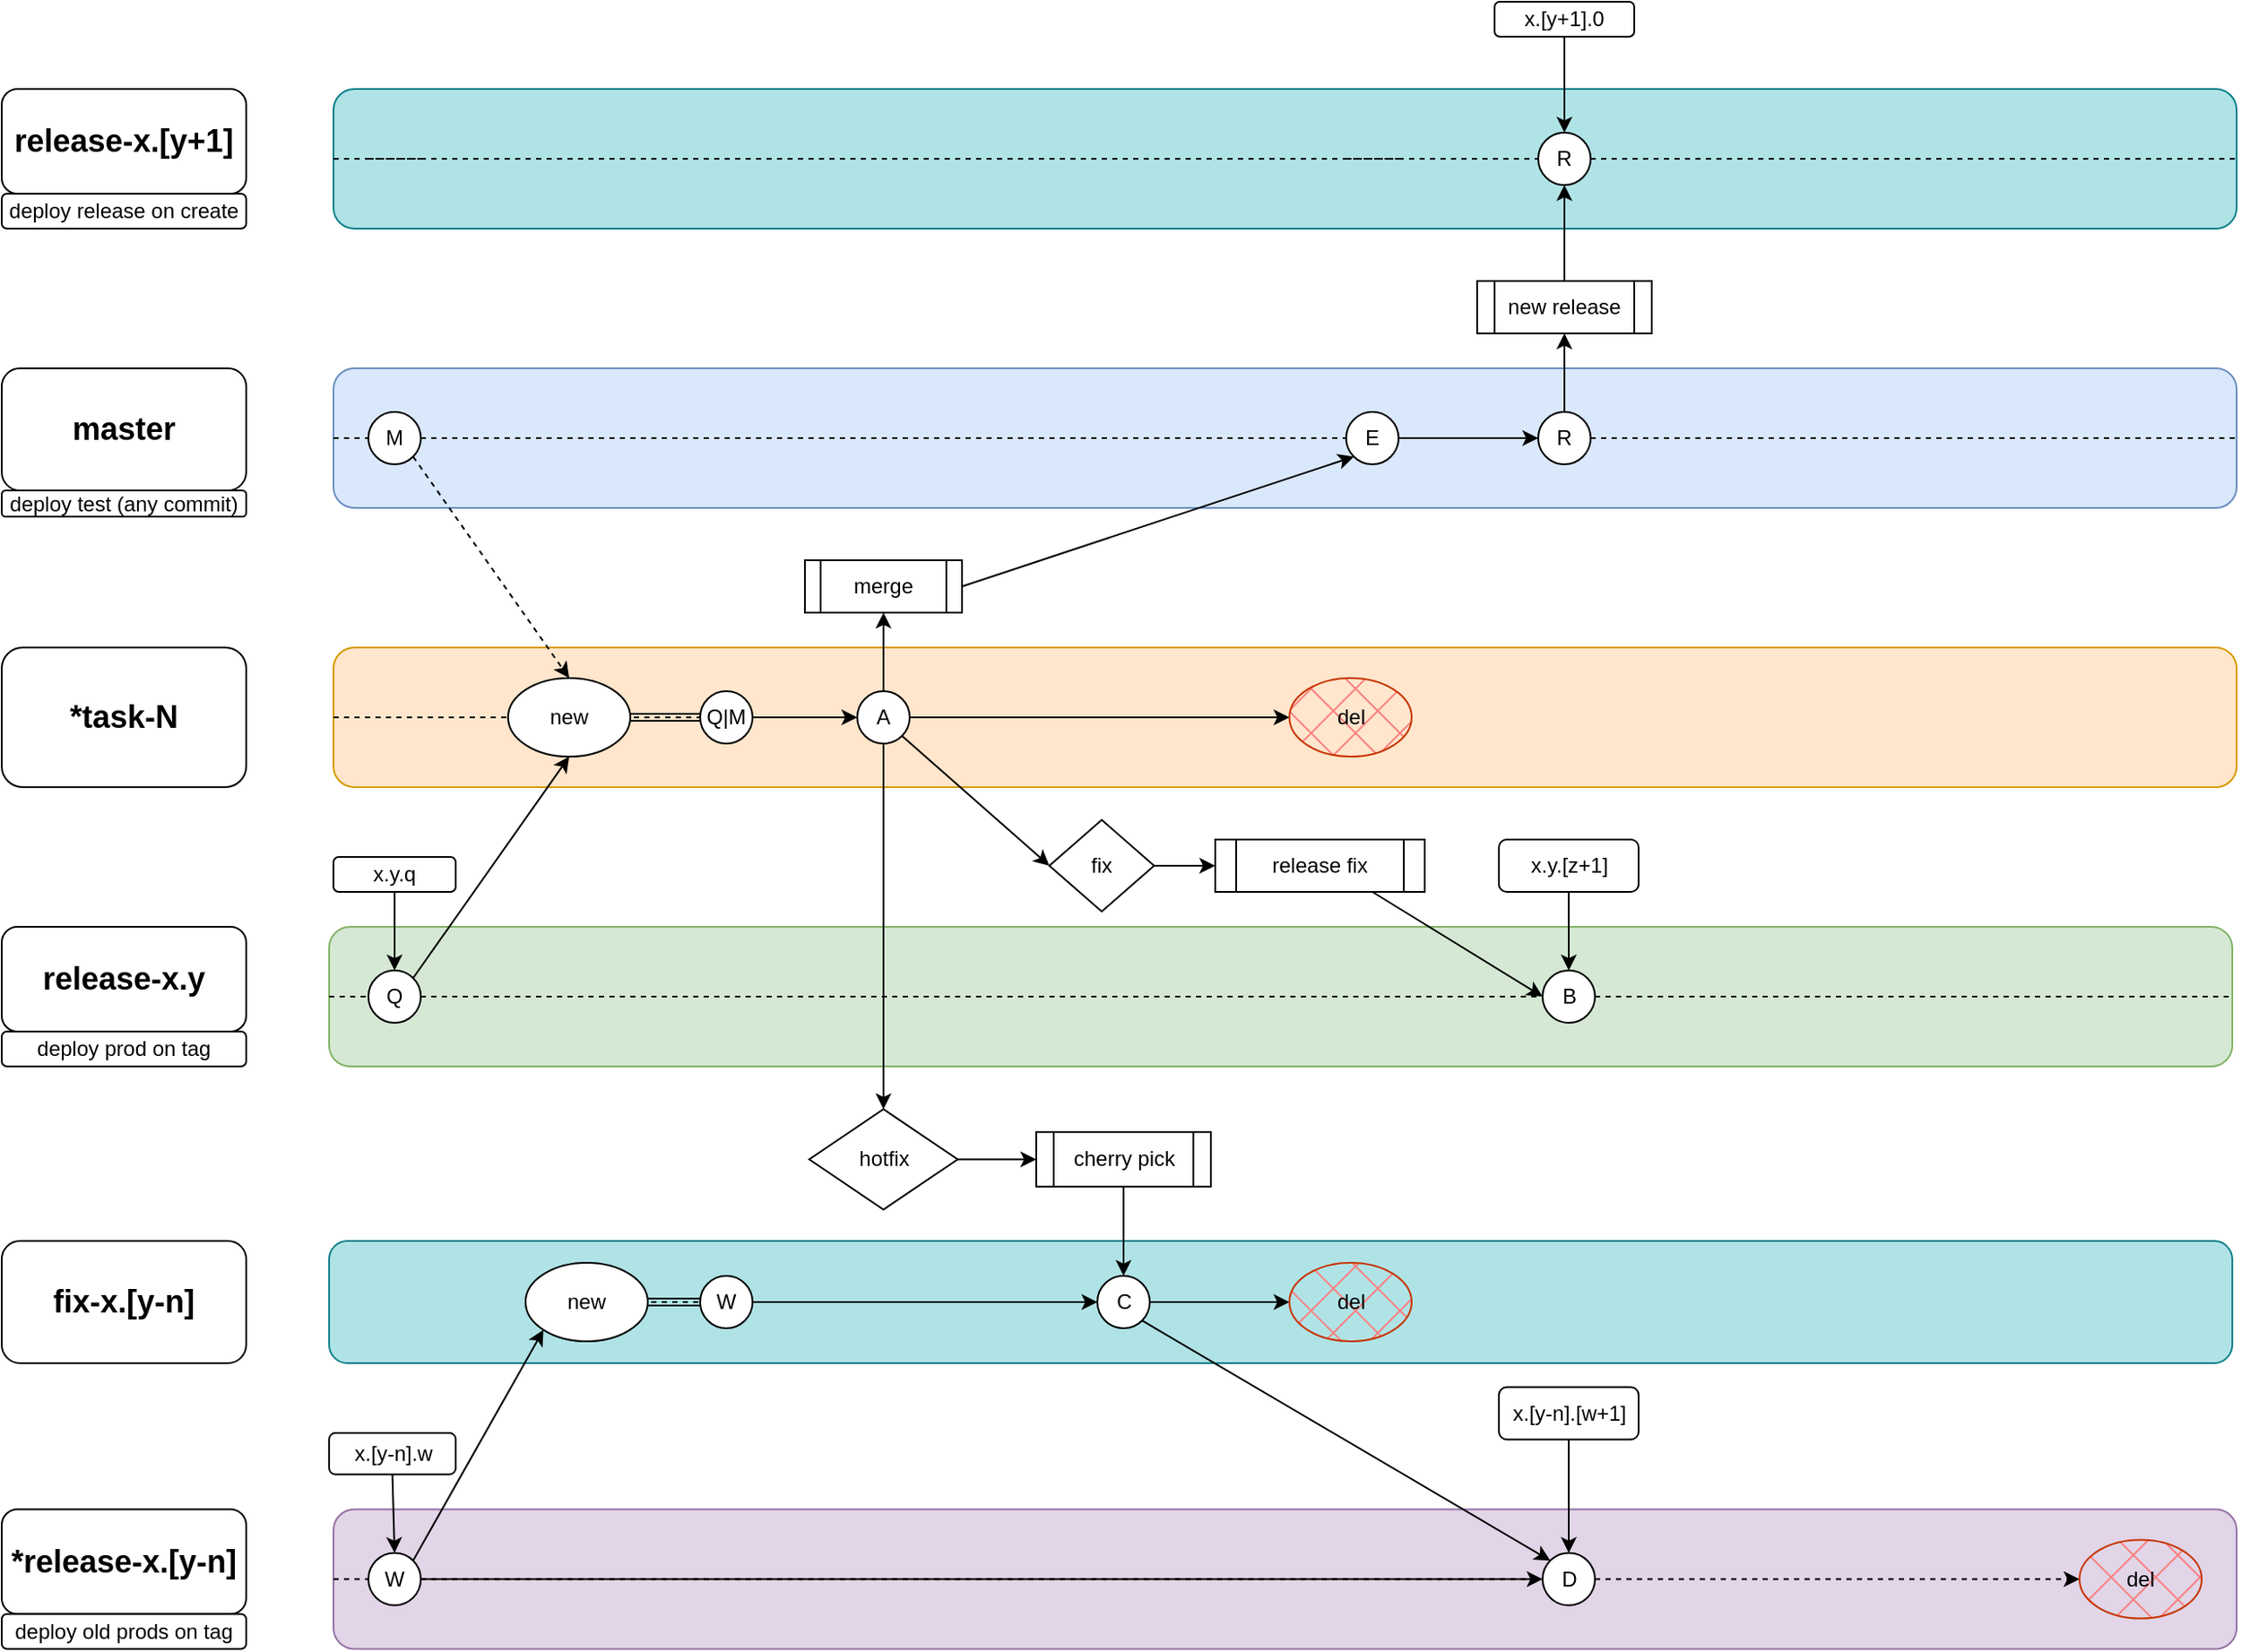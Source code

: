 <mxfile version="25.0.3">
  <diagram name="Страница — 1" id="oBCWE1gwKsoiFBKlAs1y">
    <mxGraphModel dx="2261" dy="1911" grid="1" gridSize="10" guides="1" tooltips="1" connect="1" arrows="1" fold="1" page="1" pageScale="1" pageWidth="827" pageHeight="1169" math="0" shadow="0">
      <root>
        <mxCell id="0" />
        <mxCell id="1" parent="0" />
        <mxCell id="iaNGk2XYDdVEJVMVyS7h-15" value="" style="rounded=1;whiteSpace=wrap;html=1;fillColor=#e1d5e7;strokeColor=#9673a6;" parent="1" vertex="1">
          <mxGeometry x="60" y="813.75" width="1090" height="80" as="geometry" />
        </mxCell>
        <mxCell id="iaNGk2XYDdVEJVMVyS7h-1" value="" style="rounded=1;whiteSpace=wrap;html=1;fillColor=#dae8fc;strokeColor=#6c8ebf;" parent="1" vertex="1">
          <mxGeometry x="60" y="160" width="1090" height="80" as="geometry" />
        </mxCell>
        <mxCell id="iaNGk2XYDdVEJVMVyS7h-2" value="&lt;h2&gt;master&lt;/h2&gt;" style="rounded=1;whiteSpace=wrap;html=1;" parent="1" vertex="1">
          <mxGeometry x="-130" y="160" width="140" height="70" as="geometry" />
        </mxCell>
        <mxCell id="iaNGk2XYDdVEJVMVyS7h-3" value="" style="rounded=1;whiteSpace=wrap;html=1;fillColor=#d5e8d4;strokeColor=#82b366;" parent="1" vertex="1">
          <mxGeometry x="57.5" y="480" width="1090" height="80" as="geometry" />
        </mxCell>
        <mxCell id="iaNGk2XYDdVEJVMVyS7h-4" value="&lt;h2&gt;release-x.y&lt;/h2&gt;" style="rounded=1;whiteSpace=wrap;html=1;" parent="1" vertex="1">
          <mxGeometry x="-130" y="480" width="140" height="60" as="geometry" />
        </mxCell>
        <mxCell id="iaNGk2XYDdVEJVMVyS7h-5" value="" style="rounded=1;whiteSpace=wrap;html=1;fillColor=#ffe6cc;strokeColor=#d79b00;" parent="1" vertex="1">
          <mxGeometry x="60" y="320" width="1090" height="80" as="geometry" />
        </mxCell>
        <mxCell id="iaNGk2XYDdVEJVMVyS7h-6" value="&lt;h2&gt;*task-N&lt;/h2&gt;" style="rounded=1;whiteSpace=wrap;html=1;" parent="1" vertex="1">
          <mxGeometry x="-130" y="320" width="140" height="80" as="geometry" />
        </mxCell>
        <mxCell id="iaNGk2XYDdVEJVMVyS7h-13" value="x.y.q" style="rounded=1;whiteSpace=wrap;html=1;" parent="1" vertex="1">
          <mxGeometry x="60" y="440" width="70" height="20" as="geometry" />
        </mxCell>
        <mxCell id="iaNGk2XYDdVEJVMVyS7h-14" value="" style="endArrow=classic;html=1;rounded=0;exitX=0.5;exitY=1;exitDx=0;exitDy=0;entryX=0.5;entryY=0;entryDx=0;entryDy=0;" parent="1" source="iaNGk2XYDdVEJVMVyS7h-13" target="iaNGk2XYDdVEJVMVyS7h-8" edge="1">
          <mxGeometry width="50" height="50" relative="1" as="geometry">
            <mxPoint x="95" y="370" as="sourcePoint" />
            <mxPoint x="95" y="420" as="targetPoint" />
          </mxGeometry>
        </mxCell>
        <mxCell id="iaNGk2XYDdVEJVMVyS7h-16" value="&lt;h2&gt;*release-x.[y-n]&lt;/h2&gt;" style="rounded=1;whiteSpace=wrap;html=1;" parent="1" vertex="1">
          <mxGeometry x="-130" y="813.75" width="140" height="60" as="geometry" />
        </mxCell>
        <mxCell id="iaNGk2XYDdVEJVMVyS7h-18" value="x.[y-n]&lt;span style=&quot;background-color: initial;&quot;&gt;.w&lt;/span&gt;" style="rounded=1;whiteSpace=wrap;html=1;" parent="1" vertex="1">
          <mxGeometry x="57.5" y="770" width="72.5" height="23.75" as="geometry" />
        </mxCell>
        <mxCell id="iaNGk2XYDdVEJVMVyS7h-19" value="" style="endArrow=classic;html=1;rounded=0;exitX=0.5;exitY=1;exitDx=0;exitDy=0;entryX=0.5;entryY=0;entryDx=0;entryDy=0;" parent="1" source="iaNGk2XYDdVEJVMVyS7h-18" target="iaNGk2XYDdVEJVMVyS7h-17" edge="1">
          <mxGeometry width="50" height="50" relative="1" as="geometry">
            <mxPoint x="95" y="793.75" as="sourcePoint" />
            <mxPoint x="95" y="843.75" as="targetPoint" />
          </mxGeometry>
        </mxCell>
        <mxCell id="iaNGk2XYDdVEJVMVyS7h-26" value="" style="endArrow=classic;html=1;rounded=0;exitX=1;exitY=0.5;exitDx=0;exitDy=0;entryX=0;entryY=0.5;entryDx=0;entryDy=0;" parent="1" source="iaNGk2XYDdVEJVMVyS7h-12" target="iaNGk2XYDdVEJVMVyS7h-24" edge="1">
          <mxGeometry width="50" height="50" relative="1" as="geometry">
            <mxPoint x="460" y="660" as="sourcePoint" />
            <mxPoint x="510" y="610" as="targetPoint" />
          </mxGeometry>
        </mxCell>
        <mxCell id="iaNGk2XYDdVEJVMVyS7h-29" value="x.y.[z+1]" style="rounded=1;whiteSpace=wrap;html=1;" parent="1" vertex="1">
          <mxGeometry x="727.5" y="430" width="80" height="30" as="geometry" />
        </mxCell>
        <mxCell id="iaNGk2XYDdVEJVMVyS7h-30" value="" style="endArrow=classic;html=1;rounded=0;exitX=0.5;exitY=1;exitDx=0;exitDy=0;entryX=0.5;entryY=0;entryDx=0;entryDy=0;" parent="1" source="iaNGk2XYDdVEJVMVyS7h-29" target="iaNGk2XYDdVEJVMVyS7h-9" edge="1">
          <mxGeometry width="50" height="50" relative="1" as="geometry">
            <mxPoint x="545" y="660" as="sourcePoint" />
            <mxPoint x="595" y="610" as="targetPoint" />
          </mxGeometry>
        </mxCell>
        <mxCell id="iaNGk2XYDdVEJVMVyS7h-31" value="" style="endArrow=none;dashed=1;html=1;rounded=0;exitX=0;exitY=0.5;exitDx=0;exitDy=0;entryX=1;entryY=0.5;entryDx=0;entryDy=0;" parent="1" source="iaNGk2XYDdVEJVMVyS7h-63" target="iaNGk2XYDdVEJVMVyS7h-1" edge="1">
          <mxGeometry width="50" height="50" relative="1" as="geometry">
            <mxPoint x="460" y="420" as="sourcePoint" />
            <mxPoint x="510" y="370" as="targetPoint" />
          </mxGeometry>
        </mxCell>
        <mxCell id="iaNGk2XYDdVEJVMVyS7h-32" value="" style="endArrow=none;dashed=1;html=1;rounded=0;exitX=0;exitY=0.5;exitDx=0;exitDy=0;entryX=1;entryY=0.5;entryDx=0;entryDy=0;" parent="1" source="iaNGk2XYDdVEJVMVyS7h-1" target="iaNGk2XYDdVEJVMVyS7h-7" edge="1">
          <mxGeometry width="50" height="50" relative="1" as="geometry">
            <mxPoint x="60" y="200" as="sourcePoint" />
            <mxPoint x="1150" y="200" as="targetPoint" />
          </mxGeometry>
        </mxCell>
        <mxCell id="iaNGk2XYDdVEJVMVyS7h-37" value="" style="endArrow=none;dashed=1;html=1;rounded=0;exitX=0;exitY=0.5;exitDx=0;exitDy=0;entryX=1;entryY=0.5;entryDx=0;entryDy=0;" parent="1" source="iaNGk2XYDdVEJVMVyS7h-7" target="iaNGk2XYDdVEJVMVyS7h-23" edge="1">
          <mxGeometry width="50" height="50" relative="1" as="geometry">
            <mxPoint x="80" y="200" as="sourcePoint" />
            <mxPoint x="1150" y="200" as="targetPoint" />
          </mxGeometry>
        </mxCell>
        <mxCell id="iaNGk2XYDdVEJVMVyS7h-39" value="cherry pick" style="shape=process;whiteSpace=wrap;html=1;backgroundOutline=1;" parent="1" vertex="1">
          <mxGeometry x="462.5" y="597.62" width="100" height="31.25" as="geometry" />
        </mxCell>
        <mxCell id="IDo8giDAqHnxsnsfCkda-28" style="edgeStyle=orthogonalEdgeStyle;rounded=0;orthogonalLoop=1;jettySize=auto;html=1;exitX=1;exitY=0.5;exitDx=0;exitDy=0;entryX=0;entryY=0.5;entryDx=0;entryDy=0;" edge="1" parent="1" source="iaNGk2XYDdVEJVMVyS7h-41" target="iaNGk2XYDdVEJVMVyS7h-39">
          <mxGeometry relative="1" as="geometry" />
        </mxCell>
        <mxCell id="iaNGk2XYDdVEJVMVyS7h-41" value="hotfix" style="rhombus;whiteSpace=wrap;html=1;" parent="1" vertex="1">
          <mxGeometry x="332.5" y="584.5" width="85" height="57.5" as="geometry" />
        </mxCell>
        <mxCell id="iaNGk2XYDdVEJVMVyS7h-43" value="" style="endArrow=classic;html=1;rounded=0;exitX=1;exitY=0.5;exitDx=0;exitDy=0;entryX=0;entryY=0.5;entryDx=0;entryDy=0;" parent="1" source="iaNGk2XYDdVEJVMVyS7h-23" target="iaNGk2XYDdVEJVMVyS7h-63" edge="1">
          <mxGeometry width="50" height="50" relative="1" as="geometry">
            <mxPoint x="920" y="460" as="sourcePoint" />
            <mxPoint x="970" y="410" as="targetPoint" />
          </mxGeometry>
        </mxCell>
        <mxCell id="iaNGk2XYDdVEJVMVyS7h-7" value="M" style="ellipse;whiteSpace=wrap;html=1;aspect=fixed;" parent="1" vertex="1">
          <mxGeometry x="80" y="185" width="30" height="30" as="geometry" />
        </mxCell>
        <mxCell id="iaNGk2XYDdVEJVMVyS7h-25" value="" style="endArrow=none;dashed=1;html=1;rounded=0;exitX=0;exitY=0.5;exitDx=0;exitDy=0;entryX=1;entryY=0.5;entryDx=0;entryDy=0;" parent="1" source="iaNGk2XYDdVEJVMVyS7h-12" target="iaNGk2XYDdVEJVMVyS7h-24" edge="1">
          <mxGeometry width="50" height="50" relative="1" as="geometry">
            <mxPoint x="60" y="360" as="sourcePoint" />
            <mxPoint x="1150" y="360" as="targetPoint" />
          </mxGeometry>
        </mxCell>
        <mxCell id="IDo8giDAqHnxsnsfCkda-46" style="edgeStyle=orthogonalEdgeStyle;rounded=0;orthogonalLoop=1;jettySize=auto;html=1;exitX=1;exitY=0.5;exitDx=0;exitDy=0;entryX=0;entryY=0.5;entryDx=0;entryDy=0;" edge="1" parent="1" source="iaNGk2XYDdVEJVMVyS7h-24" target="IDo8giDAqHnxsnsfCkda-44">
          <mxGeometry relative="1" as="geometry" />
        </mxCell>
        <mxCell id="iaNGk2XYDdVEJVMVyS7h-24" value="A" style="ellipse;whiteSpace=wrap;html=1;aspect=fixed;" parent="1" vertex="1">
          <mxGeometry x="360" y="345" width="30" height="30" as="geometry" />
        </mxCell>
        <mxCell id="iaNGk2XYDdVEJVMVyS7h-46" value="" style="endArrow=none;dashed=1;html=1;rounded=0;exitX=0;exitY=0.5;exitDx=0;exitDy=0;entryX=1;entryY=0.5;entryDx=0;entryDy=0;" parent="1" source="iaNGk2XYDdVEJVMVyS7h-15" target="iaNGk2XYDdVEJVMVyS7h-17" edge="1">
          <mxGeometry width="50" height="50" relative="1" as="geometry">
            <mxPoint x="60" y="853.75" as="sourcePoint" />
            <mxPoint x="1150" y="853.75" as="targetPoint" />
          </mxGeometry>
        </mxCell>
        <mxCell id="iaNGk2XYDdVEJVMVyS7h-48" value="x.[y-n].[w+1]" style="rounded=1;whiteSpace=wrap;html=1;" parent="1" vertex="1">
          <mxGeometry x="727.5" y="743.75" width="80" height="30" as="geometry" />
        </mxCell>
        <mxCell id="iaNGk2XYDdVEJVMVyS7h-49" value="" style="endArrow=none;dashed=1;html=1;rounded=0;exitX=0;exitY=0.5;exitDx=0;exitDy=0;entryX=1;entryY=0.5;entryDx=0;entryDy=0;" parent="1" source="iaNGk2XYDdVEJVMVyS7h-17" target="iaNGk2XYDdVEJVMVyS7h-22" edge="1">
          <mxGeometry width="50" height="50" relative="1" as="geometry">
            <mxPoint x="80" y="853.75" as="sourcePoint" />
            <mxPoint x="1150" y="853.75" as="targetPoint" />
          </mxGeometry>
        </mxCell>
        <mxCell id="IDo8giDAqHnxsnsfCkda-49" style="edgeStyle=orthogonalEdgeStyle;rounded=0;orthogonalLoop=1;jettySize=auto;html=1;exitX=1;exitY=0.5;exitDx=0;exitDy=0;entryX=0;entryY=0.5;entryDx=0;entryDy=0;dashed=1;" edge="1" parent="1" source="iaNGk2XYDdVEJVMVyS7h-22" target="IDo8giDAqHnxsnsfCkda-48">
          <mxGeometry relative="1" as="geometry" />
        </mxCell>
        <mxCell id="iaNGk2XYDdVEJVMVyS7h-22" value="D" style="ellipse;whiteSpace=wrap;html=1;aspect=fixed;" parent="1" vertex="1">
          <mxGeometry x="752.5" y="838.75" width="30" height="30" as="geometry" />
        </mxCell>
        <mxCell id="iaNGk2XYDdVEJVMVyS7h-50" value="" style="endArrow=classic;html=1;rounded=0;exitX=0.5;exitY=1;exitDx=0;exitDy=0;entryX=0.5;entryY=0;entryDx=0;entryDy=0;" parent="1" source="iaNGk2XYDdVEJVMVyS7h-48" target="iaNGk2XYDdVEJVMVyS7h-22" edge="1">
          <mxGeometry width="50" height="50" relative="1" as="geometry">
            <mxPoint x="530" y="723.75" as="sourcePoint" />
            <mxPoint x="580" y="673.75" as="targetPoint" />
          </mxGeometry>
        </mxCell>
        <mxCell id="iaNGk2XYDdVEJVMVyS7h-51" value="" style="endArrow=classic;html=1;rounded=0;exitX=1;exitY=0.5;exitDx=0;exitDy=0;entryX=0;entryY=0.5;entryDx=0;entryDy=0;" parent="1" source="iaNGk2XYDdVEJVMVyS7h-17" target="iaNGk2XYDdVEJVMVyS7h-22" edge="1">
          <mxGeometry width="50" height="50" relative="1" as="geometry">
            <mxPoint x="460" y="723.75" as="sourcePoint" />
            <mxPoint x="510" y="673.75" as="targetPoint" />
          </mxGeometry>
        </mxCell>
        <mxCell id="iaNGk2XYDdVEJVMVyS7h-52" value="" style="endArrow=none;dashed=1;html=1;rounded=0;exitX=0;exitY=0.5;exitDx=0;exitDy=0;entryX=1;entryY=0.5;entryDx=0;entryDy=0;" parent="1" source="iaNGk2XYDdVEJVMVyS7h-9" target="iaNGk2XYDdVEJVMVyS7h-3" edge="1">
          <mxGeometry width="50" height="50" relative="1" as="geometry">
            <mxPoint x="520" y="600" as="sourcePoint" />
            <mxPoint x="570" y="550" as="targetPoint" />
          </mxGeometry>
        </mxCell>
        <mxCell id="iaNGk2XYDdVEJVMVyS7h-53" value="" style="endArrow=none;dashed=1;html=1;rounded=0;exitX=0;exitY=0.5;exitDx=0;exitDy=0;entryX=1;entryY=0.5;entryDx=0;entryDy=0;" parent="1" source="iaNGk2XYDdVEJVMVyS7h-3" target="iaNGk2XYDdVEJVMVyS7h-8" edge="1">
          <mxGeometry width="50" height="50" relative="1" as="geometry">
            <mxPoint x="60" y="520" as="sourcePoint" />
            <mxPoint x="1150" y="520" as="targetPoint" />
          </mxGeometry>
        </mxCell>
        <mxCell id="iaNGk2XYDdVEJVMVyS7h-54" value="" style="endArrow=none;dashed=1;html=1;rounded=0;exitX=0;exitY=0.5;exitDx=0;exitDy=0;entryX=1;entryY=0.5;entryDx=0;entryDy=0;" parent="1" source="iaNGk2XYDdVEJVMVyS7h-8" target="iaNGk2XYDdVEJVMVyS7h-9" edge="1">
          <mxGeometry width="50" height="50" relative="1" as="geometry">
            <mxPoint x="80" y="520" as="sourcePoint" />
            <mxPoint x="1150" y="520" as="targetPoint" />
          </mxGeometry>
        </mxCell>
        <mxCell id="iaNGk2XYDdVEJVMVyS7h-8" value="Q" style="ellipse;whiteSpace=wrap;html=1;aspect=fixed;" parent="1" vertex="1">
          <mxGeometry x="80" y="505" width="30" height="30" as="geometry" />
        </mxCell>
        <mxCell id="iaNGk2XYDdVEJVMVyS7h-9" value="B" style="ellipse;whiteSpace=wrap;html=1;aspect=fixed;" parent="1" vertex="1">
          <mxGeometry x="752.5" y="505" width="30" height="30" as="geometry" />
        </mxCell>
        <mxCell id="iaNGk2XYDdVEJVMVyS7h-17" value="W" style="ellipse;whiteSpace=wrap;html=1;aspect=fixed;" parent="1" vertex="1">
          <mxGeometry x="80" y="838.75" width="30" height="30" as="geometry" />
        </mxCell>
        <mxCell id="iaNGk2XYDdVEJVMVyS7h-55" value="" style="rounded=1;whiteSpace=wrap;html=1;fillColor=#b0e3e6;strokeColor=#0e8088;" parent="1" vertex="1">
          <mxGeometry x="60" width="1090" height="80" as="geometry" />
        </mxCell>
        <mxCell id="iaNGk2XYDdVEJVMVyS7h-56" value="&lt;h2&gt;release-x.[y+1]&lt;/h2&gt;" style="rounded=1;whiteSpace=wrap;html=1;" parent="1" vertex="1">
          <mxGeometry x="-130" width="140" height="60" as="geometry" />
        </mxCell>
        <mxCell id="iaNGk2XYDdVEJVMVyS7h-57" value="" style="endArrow=none;dashed=1;html=1;rounded=0;exitX=0;exitY=0.5;exitDx=0;exitDy=0;entryX=1;entryY=0.5;entryDx=0;entryDy=0;" parent="1" source="iaNGk2XYDdVEJVMVyS7h-62" target="iaNGk2XYDdVEJVMVyS7h-55" edge="1">
          <mxGeometry width="50" height="50" relative="1" as="geometry">
            <mxPoint x="640" y="40" as="sourcePoint" />
            <mxPoint x="510" y="210" as="targetPoint" />
          </mxGeometry>
        </mxCell>
        <mxCell id="iaNGk2XYDdVEJVMVyS7h-58" value="" style="endArrow=none;dashed=1;html=1;rounded=0;exitX=0;exitY=0.5;exitDx=0;exitDy=0;entryX=1;entryY=0.5;entryDx=0;entryDy=0;" parent="1" source="iaNGk2XYDdVEJVMVyS7h-55" edge="1">
          <mxGeometry width="50" height="50" relative="1" as="geometry">
            <mxPoint x="60" y="40" as="sourcePoint" />
            <mxPoint x="110" y="40" as="targetPoint" />
          </mxGeometry>
        </mxCell>
        <mxCell id="iaNGk2XYDdVEJVMVyS7h-59" value="" style="endArrow=none;dashed=1;html=1;rounded=0;exitX=0;exitY=0.5;exitDx=0;exitDy=0;entryX=1;entryY=0.5;entryDx=0;entryDy=0;" parent="1" edge="1">
          <mxGeometry width="50" height="50" relative="1" as="geometry">
            <mxPoint x="80" y="40" as="sourcePoint" />
            <mxPoint x="670" y="40" as="targetPoint" />
          </mxGeometry>
        </mxCell>
        <mxCell id="iaNGk2XYDdVEJVMVyS7h-64" value="" style="endArrow=none;dashed=1;html=1;rounded=0;exitX=0;exitY=0.5;exitDx=0;exitDy=0;entryX=1;entryY=0.5;entryDx=0;entryDy=0;" parent="1" source="iaNGk2XYDdVEJVMVyS7h-23" target="iaNGk2XYDdVEJVMVyS7h-63" edge="1">
          <mxGeometry width="50" height="50" relative="1" as="geometry">
            <mxPoint x="640" y="200" as="sourcePoint" />
            <mxPoint x="1150" y="200" as="targetPoint" />
          </mxGeometry>
        </mxCell>
        <mxCell id="iaNGk2XYDdVEJVMVyS7h-63" value="R" style="ellipse;whiteSpace=wrap;html=1;aspect=fixed;" parent="1" vertex="1">
          <mxGeometry x="750" y="185" width="30" height="30" as="geometry" />
        </mxCell>
        <mxCell id="iaNGk2XYDdVEJVMVyS7h-23" value="E" style="ellipse;whiteSpace=wrap;html=1;aspect=fixed;" parent="1" vertex="1">
          <mxGeometry x="640" y="185" width="30" height="30" as="geometry" />
        </mxCell>
        <mxCell id="iaNGk2XYDdVEJVMVyS7h-66" value="new release" style="shape=process;whiteSpace=wrap;html=1;backgroundOutline=1;" parent="1" vertex="1">
          <mxGeometry x="715" y="110" width="100" height="30" as="geometry" />
        </mxCell>
        <mxCell id="iaNGk2XYDdVEJVMVyS7h-67" value="" style="endArrow=classic;html=1;rounded=0;exitX=0.5;exitY=0;exitDx=0;exitDy=0;entryX=0.5;entryY=1;entryDx=0;entryDy=0;" parent="1" source="iaNGk2XYDdVEJVMVyS7h-63" target="iaNGk2XYDdVEJVMVyS7h-66" edge="1">
          <mxGeometry width="50" height="50" relative="1" as="geometry">
            <mxPoint x="570" y="200" as="sourcePoint" />
            <mxPoint x="620" y="150" as="targetPoint" />
          </mxGeometry>
        </mxCell>
        <mxCell id="iaNGk2XYDdVEJVMVyS7h-68" value="" style="endArrow=classic;html=1;rounded=0;entryX=0.5;entryY=1;entryDx=0;entryDy=0;exitX=0.5;exitY=0;exitDx=0;exitDy=0;" parent="1" source="iaNGk2XYDdVEJVMVyS7h-66" target="iaNGk2XYDdVEJVMVyS7h-62" edge="1">
          <mxGeometry width="50" height="50" relative="1" as="geometry">
            <mxPoint x="570" y="200" as="sourcePoint" />
            <mxPoint x="620" y="150" as="targetPoint" />
          </mxGeometry>
        </mxCell>
        <mxCell id="iaNGk2XYDdVEJVMVyS7h-69" value="" style="endArrow=none;dashed=1;html=1;rounded=0;exitX=0;exitY=0.5;exitDx=0;exitDy=0;entryX=1;entryY=0.5;entryDx=0;entryDy=0;" parent="1" target="iaNGk2XYDdVEJVMVyS7h-62" edge="1">
          <mxGeometry width="50" height="50" relative="1" as="geometry">
            <mxPoint x="640" y="40" as="sourcePoint" />
            <mxPoint x="1150" y="40" as="targetPoint" />
          </mxGeometry>
        </mxCell>
        <mxCell id="iaNGk2XYDdVEJVMVyS7h-62" value="R" style="ellipse;whiteSpace=wrap;html=1;aspect=fixed;" parent="1" vertex="1">
          <mxGeometry x="750" y="25" width="30" height="30" as="geometry" />
        </mxCell>
        <mxCell id="iaNGk2XYDdVEJVMVyS7h-70" value="merge" style="shape=process;whiteSpace=wrap;html=1;backgroundOutline=1;" parent="1" vertex="1">
          <mxGeometry x="330" y="270" width="90" height="30" as="geometry" />
        </mxCell>
        <mxCell id="iaNGk2XYDdVEJVMVyS7h-71" value="" style="endArrow=classic;html=1;rounded=0;exitX=0.5;exitY=0;exitDx=0;exitDy=0;entryX=0.5;entryY=1;entryDx=0;entryDy=0;" parent="1" source="iaNGk2XYDdVEJVMVyS7h-24" target="iaNGk2XYDdVEJVMVyS7h-70" edge="1">
          <mxGeometry width="50" height="50" relative="1" as="geometry">
            <mxPoint x="350" y="500" as="sourcePoint" />
            <mxPoint x="400" y="450" as="targetPoint" />
          </mxGeometry>
        </mxCell>
        <mxCell id="iaNGk2XYDdVEJVMVyS7h-76" value="x.[y+1].0" style="rounded=1;whiteSpace=wrap;html=1;" parent="1" vertex="1">
          <mxGeometry x="725" y="-50" width="80" height="20" as="geometry" />
        </mxCell>
        <mxCell id="iaNGk2XYDdVEJVMVyS7h-77" value="" style="endArrow=classic;html=1;rounded=0;entryX=0.5;entryY=0;entryDx=0;entryDy=0;exitX=0.5;exitY=1;exitDx=0;exitDy=0;" parent="1" source="iaNGk2XYDdVEJVMVyS7h-76" target="iaNGk2XYDdVEJVMVyS7h-62" edge="1">
          <mxGeometry width="50" height="50" relative="1" as="geometry">
            <mxPoint x="350" y="200" as="sourcePoint" />
            <mxPoint x="400" y="150" as="targetPoint" />
          </mxGeometry>
        </mxCell>
        <mxCell id="iaNGk2XYDdVEJVMVyS7h-79" value="" style="endArrow=classic;html=1;rounded=0;exitX=1;exitY=0;exitDx=0;exitDy=0;entryX=0.5;entryY=1;entryDx=0;entryDy=0;" parent="1" source="iaNGk2XYDdVEJVMVyS7h-8" target="IDo8giDAqHnxsnsfCkda-42" edge="1">
          <mxGeometry width="50" height="50" relative="1" as="geometry">
            <mxPoint x="250" y="490" as="sourcePoint" />
            <mxPoint x="300" y="440" as="targetPoint" />
          </mxGeometry>
        </mxCell>
        <mxCell id="iaNGk2XYDdVEJVMVyS7h-80" value="fix" style="rhombus;whiteSpace=wrap;html=1;" parent="1" vertex="1">
          <mxGeometry x="470" y="418.75" width="60" height="52.5" as="geometry" />
        </mxCell>
        <mxCell id="iaNGk2XYDdVEJVMVyS7h-81" value="" style="endArrow=classic;html=1;rounded=0;exitX=1;exitY=0.5;exitDx=0;exitDy=0;entryX=0;entryY=1;entryDx=0;entryDy=0;" parent="1" source="iaNGk2XYDdVEJVMVyS7h-70" target="iaNGk2XYDdVEJVMVyS7h-23" edge="1">
          <mxGeometry width="50" height="50" relative="1" as="geometry">
            <mxPoint x="415" y="310" as="sourcePoint" />
            <mxPoint x="465" y="260" as="targetPoint" />
          </mxGeometry>
        </mxCell>
        <mxCell id="iaNGk2XYDdVEJVMVyS7h-83" value="" style="endArrow=classic;html=1;rounded=0;exitX=1;exitY=1;exitDx=0;exitDy=0;entryX=0;entryY=0.5;entryDx=0;entryDy=0;" parent="1" source="iaNGk2XYDdVEJVMVyS7h-24" target="iaNGk2XYDdVEJVMVyS7h-80" edge="1">
          <mxGeometry width="50" height="50" relative="1" as="geometry">
            <mxPoint x="250" y="490" as="sourcePoint" />
            <mxPoint x="300" y="440" as="targetPoint" />
          </mxGeometry>
        </mxCell>
        <mxCell id="iaNGk2XYDdVEJVMVyS7h-85" value="release fix" style="shape=process;whiteSpace=wrap;html=1;backgroundOutline=1;" parent="1" vertex="1">
          <mxGeometry x="565" y="430" width="120" height="30" as="geometry" />
        </mxCell>
        <mxCell id="iaNGk2XYDdVEJVMVyS7h-86" value="" style="endArrow=classic;html=1;rounded=0;entryX=0;entryY=0.5;entryDx=0;entryDy=0;exitX=1;exitY=0.5;exitDx=0;exitDy=0;" parent="1" source="iaNGk2XYDdVEJVMVyS7h-80" target="iaNGk2XYDdVEJVMVyS7h-85" edge="1">
          <mxGeometry width="50" height="50" relative="1" as="geometry">
            <mxPoint x="250" y="490" as="sourcePoint" />
            <mxPoint x="300" y="440" as="targetPoint" />
          </mxGeometry>
        </mxCell>
        <mxCell id="iaNGk2XYDdVEJVMVyS7h-87" value="" style="endArrow=classic;html=1;rounded=0;entryX=0;entryY=0.5;entryDx=0;entryDy=0;exitX=0.75;exitY=1;exitDx=0;exitDy=0;" parent="1" source="iaNGk2XYDdVEJVMVyS7h-85" target="iaNGk2XYDdVEJVMVyS7h-9" edge="1">
          <mxGeometry width="50" height="50" relative="1" as="geometry">
            <mxPoint x="250" y="490" as="sourcePoint" />
            <mxPoint x="300" y="440" as="targetPoint" />
          </mxGeometry>
        </mxCell>
        <mxCell id="iaNGk2XYDdVEJVMVyS7h-88" value="deploy test (any commit)" style="rounded=1;whiteSpace=wrap;html=1;" parent="1" vertex="1">
          <mxGeometry x="-130" y="230" width="140" height="15" as="geometry" />
        </mxCell>
        <mxCell id="iaNGk2XYDdVEJVMVyS7h-90" value="deploy prod on tag" style="rounded=1;whiteSpace=wrap;html=1;" parent="1" vertex="1">
          <mxGeometry x="-130" y="540" width="140" height="20" as="geometry" />
        </mxCell>
        <mxCell id="iaNGk2XYDdVEJVMVyS7h-92" value="deploy release on create" style="rounded=1;whiteSpace=wrap;html=1;" parent="1" vertex="1">
          <mxGeometry x="-130" y="60" width="140" height="20" as="geometry" />
        </mxCell>
        <mxCell id="iaNGk2XYDdVEJVMVyS7h-94" value="deploy old prods on tag" style="rounded=1;whiteSpace=wrap;html=1;" parent="1" vertex="1">
          <mxGeometry x="-130" y="873.75" width="140" height="20" as="geometry" />
        </mxCell>
        <mxCell id="IDo8giDAqHnxsnsfCkda-1" value="" style="endArrow=none;dashed=1;html=1;rounded=0;exitX=0;exitY=0.5;exitDx=0;exitDy=0;entryX=1;entryY=0.5;entryDx=0;entryDy=0;" edge="1" parent="1" source="IDo8giDAqHnxsnsfCkda-42" target="iaNGk2XYDdVEJVMVyS7h-12">
          <mxGeometry width="50" height="50" relative="1" as="geometry">
            <mxPoint x="60" y="360" as="sourcePoint" />
            <mxPoint x="350" y="360" as="targetPoint" />
          </mxGeometry>
        </mxCell>
        <mxCell id="iaNGk2XYDdVEJVMVyS7h-12" value="Q|M" style="ellipse;whiteSpace=wrap;html=1;aspect=fixed;" parent="1" vertex="1">
          <mxGeometry x="270" y="345" width="30" height="30" as="geometry" />
        </mxCell>
        <mxCell id="IDo8giDAqHnxsnsfCkda-2" value="" style="rounded=1;whiteSpace=wrap;html=1;fillColor=#b0e3e6;strokeColor=#0e8088;" vertex="1" parent="1">
          <mxGeometry x="57.5" y="660" width="1090" height="70" as="geometry" />
        </mxCell>
        <mxCell id="IDo8giDAqHnxsnsfCkda-3" value="&lt;h2&gt;fix-x.[y-n]&lt;/h2&gt;" style="rounded=1;whiteSpace=wrap;html=1;" vertex="1" parent="1">
          <mxGeometry x="-130" y="660" width="140" height="70" as="geometry" />
        </mxCell>
        <mxCell id="IDo8giDAqHnxsnsfCkda-14" value="" style="endArrow=none;dashed=1;html=1;rounded=0;exitX=0;exitY=0.5;exitDx=0;exitDy=0;entryX=1;entryY=0.5;entryDx=0;entryDy=0;" edge="1" parent="1" source="IDo8giDAqHnxsnsfCkda-29">
          <mxGeometry width="50" height="50" relative="1" as="geometry">
            <mxPoint x="240" y="695" as="sourcePoint" />
            <mxPoint x="475" y="695" as="targetPoint" />
          </mxGeometry>
        </mxCell>
        <mxCell id="IDo8giDAqHnxsnsfCkda-17" value="" style="endArrow=none;dashed=1;html=1;rounded=0;exitX=0;exitY=0.5;exitDx=0;exitDy=0;entryX=1;entryY=0.5;entryDx=0;entryDy=0;" edge="1" parent="1" source="IDo8giDAqHnxsnsfCkda-21">
          <mxGeometry width="50" height="50" relative="1" as="geometry">
            <mxPoint x="58" y="695" as="sourcePoint" />
            <mxPoint x="270" y="695" as="targetPoint" />
          </mxGeometry>
        </mxCell>
        <mxCell id="IDo8giDAqHnxsnsfCkda-20" value="" style="endArrow=classic;html=1;rounded=0;exitX=0.5;exitY=1;exitDx=0;exitDy=0;entryX=0.5;entryY=0;entryDx=0;entryDy=0;" edge="1" parent="1" source="iaNGk2XYDdVEJVMVyS7h-24" target="iaNGk2XYDdVEJVMVyS7h-41">
          <mxGeometry width="50" height="50" relative="1" as="geometry">
            <mxPoint x="510" y="550" as="sourcePoint" />
            <mxPoint x="560" y="500" as="targetPoint" />
          </mxGeometry>
        </mxCell>
        <mxCell id="IDo8giDAqHnxsnsfCkda-21" value="new" style="ellipse;whiteSpace=wrap;html=1;" vertex="1" parent="1">
          <mxGeometry x="170" y="672.5" width="70" height="45" as="geometry" />
        </mxCell>
        <mxCell id="IDo8giDAqHnxsnsfCkda-32" style="edgeStyle=orthogonalEdgeStyle;rounded=0;orthogonalLoop=1;jettySize=auto;html=1;exitX=1;exitY=0.5;exitDx=0;exitDy=0;" edge="1" parent="1" source="IDo8giDAqHnxsnsfCkda-23" target="IDo8giDAqHnxsnsfCkda-29">
          <mxGeometry relative="1" as="geometry" />
        </mxCell>
        <mxCell id="IDo8giDAqHnxsnsfCkda-23" value="W" style="ellipse;whiteSpace=wrap;html=1;aspect=fixed;" vertex="1" parent="1">
          <mxGeometry x="270" y="680" width="30" height="30" as="geometry" />
        </mxCell>
        <mxCell id="IDo8giDAqHnxsnsfCkda-25" value="" style="endArrow=classic;html=1;rounded=0;exitX=1;exitY=0;exitDx=0;exitDy=0;entryX=0;entryY=1;entryDx=0;entryDy=0;" edge="1" parent="1" source="iaNGk2XYDdVEJVMVyS7h-17" target="IDo8giDAqHnxsnsfCkda-21">
          <mxGeometry width="50" height="50" relative="1" as="geometry">
            <mxPoint x="160" y="803.75" as="sourcePoint" />
            <mxPoint x="210" y="753.75" as="targetPoint" />
          </mxGeometry>
        </mxCell>
        <mxCell id="IDo8giDAqHnxsnsfCkda-27" value="" style="endArrow=classic;html=1;rounded=0;exitX=1;exitY=0.5;exitDx=0;exitDy=0;entryX=0;entryY=0.5;entryDx=0;entryDy=0;shape=link;" edge="1" parent="1" source="IDo8giDAqHnxsnsfCkda-21" target="IDo8giDAqHnxsnsfCkda-23">
          <mxGeometry width="50" height="50" relative="1" as="geometry">
            <mxPoint x="510" y="550" as="sourcePoint" />
            <mxPoint x="560" y="500" as="targetPoint" />
          </mxGeometry>
        </mxCell>
        <mxCell id="IDo8giDAqHnxsnsfCkda-41" style="edgeStyle=orthogonalEdgeStyle;rounded=0;orthogonalLoop=1;jettySize=auto;html=1;exitX=1;exitY=0.5;exitDx=0;exitDy=0;" edge="1" parent="1" source="IDo8giDAqHnxsnsfCkda-29" target="IDo8giDAqHnxsnsfCkda-39">
          <mxGeometry relative="1" as="geometry" />
        </mxCell>
        <mxCell id="IDo8giDAqHnxsnsfCkda-29" value="C" style="ellipse;whiteSpace=wrap;html=1;aspect=fixed;" vertex="1" parent="1">
          <mxGeometry x="497.5" y="680" width="30" height="30" as="geometry" />
        </mxCell>
        <mxCell id="IDo8giDAqHnxsnsfCkda-31" style="edgeStyle=orthogonalEdgeStyle;rounded=0;orthogonalLoop=1;jettySize=auto;html=1;exitX=0.5;exitY=1;exitDx=0;exitDy=0;" edge="1" parent="1" source="iaNGk2XYDdVEJVMVyS7h-39" target="IDo8giDAqHnxsnsfCkda-29">
          <mxGeometry relative="1" as="geometry" />
        </mxCell>
        <mxCell id="IDo8giDAqHnxsnsfCkda-34" value="" style="endArrow=classic;html=1;rounded=0;entryX=0;entryY=0;entryDx=0;entryDy=0;exitX=1;exitY=1;exitDx=0;exitDy=0;" edge="1" parent="1" source="IDo8giDAqHnxsnsfCkda-29" target="iaNGk2XYDdVEJVMVyS7h-22">
          <mxGeometry width="50" height="50" relative="1" as="geometry">
            <mxPoint x="480" y="793.75" as="sourcePoint" />
            <mxPoint x="530" y="743.75" as="targetPoint" />
          </mxGeometry>
        </mxCell>
        <mxCell id="IDo8giDAqHnxsnsfCkda-39" value="del" style="ellipse;whiteSpace=wrap;html=1;fillColor=#FA8080;fontColor=#000000;strokeColor=#C73500;fillStyle=cross-hatch;" vertex="1" parent="1">
          <mxGeometry x="607.5" y="672.5" width="70" height="45" as="geometry" />
        </mxCell>
        <mxCell id="IDo8giDAqHnxsnsfCkda-43" style="edgeStyle=orthogonalEdgeStyle;rounded=0;orthogonalLoop=1;jettySize=auto;html=1;exitX=1;exitY=0.5;exitDx=0;exitDy=0;entryX=0;entryY=0.5;entryDx=0;entryDy=0;shape=link;" edge="1" parent="1" source="IDo8giDAqHnxsnsfCkda-42" target="iaNGk2XYDdVEJVMVyS7h-12">
          <mxGeometry relative="1" as="geometry" />
        </mxCell>
        <mxCell id="IDo8giDAqHnxsnsfCkda-44" value="del" style="ellipse;whiteSpace=wrap;html=1;fillColor=#FA8080;fontColor=#000000;strokeColor=#C73500;fillStyle=cross-hatch;" vertex="1" parent="1">
          <mxGeometry x="607.5" y="337.5" width="70" height="45" as="geometry" />
        </mxCell>
        <mxCell id="IDo8giDAqHnxsnsfCkda-48" value="del" style="ellipse;whiteSpace=wrap;html=1;fillColor=#FA8080;fontColor=#000000;strokeColor=#C73500;fillStyle=cross-hatch;" vertex="1" parent="1">
          <mxGeometry x="1060" y="831.25" width="70" height="45" as="geometry" />
        </mxCell>
        <mxCell id="IDo8giDAqHnxsnsfCkda-52" value="" style="endArrow=classic;html=1;rounded=0;exitX=1;exitY=1;exitDx=0;exitDy=0;entryX=0.5;entryY=0;entryDx=0;entryDy=0;dashed=1;" edge="1" parent="1" source="iaNGk2XYDdVEJVMVyS7h-7" target="IDo8giDAqHnxsnsfCkda-42">
          <mxGeometry width="50" height="50" relative="1" as="geometry">
            <mxPoint x="510" y="550" as="sourcePoint" />
            <mxPoint x="560" y="500" as="targetPoint" />
          </mxGeometry>
        </mxCell>
        <mxCell id="IDo8giDAqHnxsnsfCkda-53" value="" style="endArrow=none;dashed=1;html=1;rounded=0;exitX=0;exitY=0.5;exitDx=0;exitDy=0;entryX=1;entryY=0.5;entryDx=0;entryDy=0;" edge="1" parent="1" source="iaNGk2XYDdVEJVMVyS7h-5" target="IDo8giDAqHnxsnsfCkda-42">
          <mxGeometry width="50" height="50" relative="1" as="geometry">
            <mxPoint x="60" y="360" as="sourcePoint" />
            <mxPoint x="300" y="360" as="targetPoint" />
          </mxGeometry>
        </mxCell>
        <mxCell id="IDo8giDAqHnxsnsfCkda-42" value="new" style="ellipse;whiteSpace=wrap;html=1;" vertex="1" parent="1">
          <mxGeometry x="160" y="337.5" width="70" height="45" as="geometry" />
        </mxCell>
      </root>
    </mxGraphModel>
  </diagram>
</mxfile>
